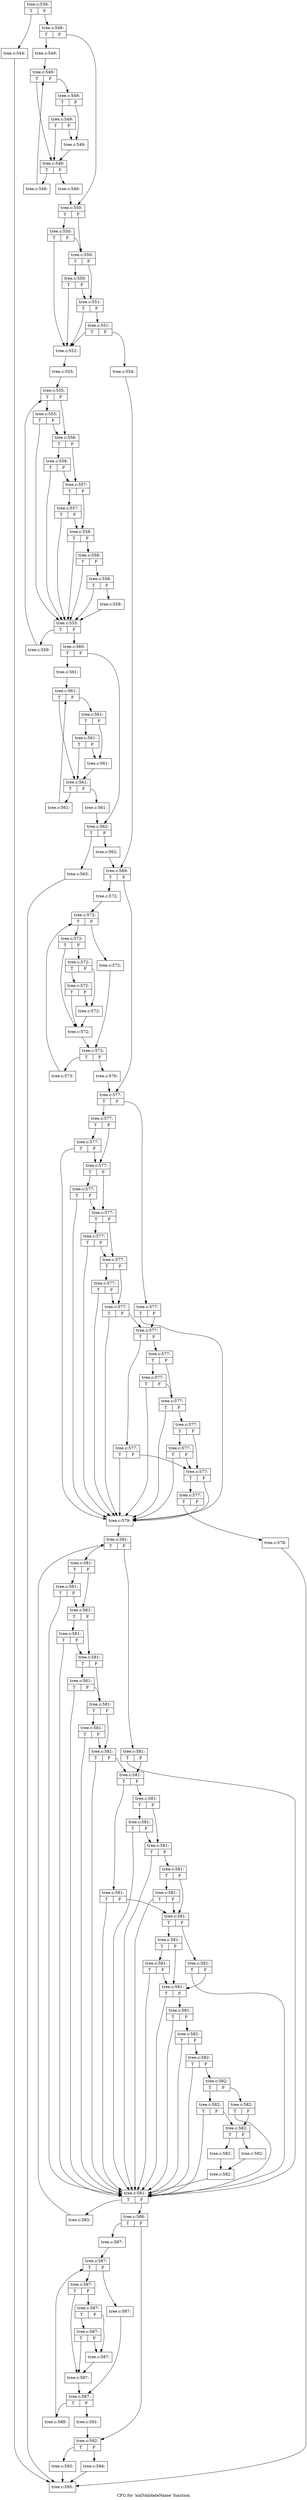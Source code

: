 digraph "CFG for 'xmlValidateName' function" {
	label="CFG for 'xmlValidateName' function";

	Node0x41ed020 [shape=record,label="{tree.c:539:|{<s0>T|<s1>F}}"];
	Node0x41ed020:s0 -> Node0x4212bc0;
	Node0x41ed020:s1 -> Node0x4212c10;
	Node0x4212bc0 [shape=record,label="{tree.c:544:}"];
	Node0x4212bc0 -> Node0x41ed350;
	Node0x4212c10 [shape=record,label="{tree.c:548:|{<s0>T|<s1>F}}"];
	Node0x4212c10:s0 -> Node0x42130d0;
	Node0x4212c10:s1 -> Node0x4213120;
	Node0x42130d0 [shape=record,label="{tree.c:549:}"];
	Node0x42130d0 -> Node0x4213340;
	Node0x4213340 [shape=record,label="{tree.c:549:|{<s0>T|<s1>F}}"];
	Node0x4213340:s0 -> Node0x42135e0;
	Node0x4213340:s1 -> Node0x4213680;
	Node0x4213680 [shape=record,label="{tree.c:549:|{<s0>T|<s1>F}}"];
	Node0x4213680:s0 -> Node0x42138e0;
	Node0x4213680:s1 -> Node0x4213630;
	Node0x42138e0 [shape=record,label="{tree.c:549:|{<s0>T|<s1>F}}"];
	Node0x42138e0:s0 -> Node0x42135e0;
	Node0x42138e0:s1 -> Node0x4213630;
	Node0x4213630 [shape=record,label="{tree.c:549:}"];
	Node0x4213630 -> Node0x42135e0;
	Node0x42135e0 [shape=record,label="{tree.c:549:|{<s0>T|<s1>F}}"];
	Node0x42135e0:s0 -> Node0x4213d10;
	Node0x42135e0:s1 -> Node0x4213560;
	Node0x4213d10 [shape=record,label="{tree.c:549:}"];
	Node0x4213d10 -> Node0x4213340;
	Node0x4213560 [shape=record,label="{tree.c:549:}"];
	Node0x4213560 -> Node0x4213120;
	Node0x4213120 [shape=record,label="{tree.c:550:|{<s0>T|<s1>F}}"];
	Node0x4213120:s0 -> Node0x42145d0;
	Node0x4213120:s1 -> Node0x4214550;
	Node0x42145d0 [shape=record,label="{tree.c:550:|{<s0>T|<s1>F}}"];
	Node0x42145d0:s0 -> Node0x4214360;
	Node0x42145d0:s1 -> Node0x4214550;
	Node0x4214550 [shape=record,label="{tree.c:550:|{<s0>T|<s1>F}}"];
	Node0x4214550:s0 -> Node0x4214c90;
	Node0x4214550:s1 -> Node0x42144d0;
	Node0x4214c90 [shape=record,label="{tree.c:550:|{<s0>T|<s1>F}}"];
	Node0x4214c90:s0 -> Node0x4214360;
	Node0x4214c90:s1 -> Node0x42144d0;
	Node0x42144d0 [shape=record,label="{tree.c:551:|{<s0>T|<s1>F}}"];
	Node0x42144d0:s0 -> Node0x4214360;
	Node0x42144d0:s1 -> Node0x4214450;
	Node0x4214450 [shape=record,label="{tree.c:551:|{<s0>T|<s1>F}}"];
	Node0x4214450:s0 -> Node0x4214360;
	Node0x4214450:s1 -> Node0x4214400;
	Node0x4214360 [shape=record,label="{tree.c:552:}"];
	Node0x4214360 -> Node0x42143b0;
	Node0x4214400 [shape=record,label="{tree.c:554:}"];
	Node0x4214400 -> Node0x42162e0;
	Node0x42143b0 [shape=record,label="{tree.c:555:}"];
	Node0x42143b0 -> Node0x4216420;
	Node0x4216420 [shape=record,label="{tree.c:555:|{<s0>T|<s1>F}}"];
	Node0x4216420:s0 -> Node0x42169e0;
	Node0x4216420:s1 -> Node0x4216960;
	Node0x42169e0 [shape=record,label="{tree.c:555:|{<s0>T|<s1>F}}"];
	Node0x42169e0:s0 -> Node0x42166c0;
	Node0x42169e0:s1 -> Node0x4216960;
	Node0x4216960 [shape=record,label="{tree.c:556:|{<s0>T|<s1>F}}"];
	Node0x4216960:s0 -> Node0x4216fa0;
	Node0x4216960:s1 -> Node0x42168e0;
	Node0x4216fa0 [shape=record,label="{tree.c:556:|{<s0>T|<s1>F}}"];
	Node0x4216fa0:s0 -> Node0x42166c0;
	Node0x4216fa0:s1 -> Node0x42168e0;
	Node0x42168e0 [shape=record,label="{tree.c:557:|{<s0>T|<s1>F}}"];
	Node0x42168e0:s0 -> Node0x4217600;
	Node0x42168e0:s1 -> Node0x4216860;
	Node0x4217600 [shape=record,label="{tree.c:557:|{<s0>T|<s1>F}}"];
	Node0x4217600:s0 -> Node0x42166c0;
	Node0x4217600:s1 -> Node0x4216860;
	Node0x4216860 [shape=record,label="{tree.c:558:|{<s0>T|<s1>F}}"];
	Node0x4216860:s0 -> Node0x42166c0;
	Node0x4216860:s1 -> Node0x42167e0;
	Node0x42167e0 [shape=record,label="{tree.c:558:|{<s0>T|<s1>F}}"];
	Node0x42167e0:s0 -> Node0x42166c0;
	Node0x42167e0:s1 -> Node0x4216760;
	Node0x4216760 [shape=record,label="{tree.c:558:|{<s0>T|<s1>F}}"];
	Node0x4216760:s0 -> Node0x42166c0;
	Node0x4216760:s1 -> Node0x4216710;
	Node0x4216710 [shape=record,label="{tree.c:558:}"];
	Node0x4216710 -> Node0x42166c0;
	Node0x42166c0 [shape=record,label="{tree.c:555:|{<s0>T|<s1>F}}"];
	Node0x42166c0:s0 -> Node0x4218530;
	Node0x42166c0:s1 -> Node0x4216640;
	Node0x4218530 [shape=record,label="{tree.c:559:}"];
	Node0x4218530 -> Node0x4216420;
	Node0x4216640 [shape=record,label="{tree.c:560:|{<s0>T|<s1>F}}"];
	Node0x4216640:s0 -> Node0x4218d50;
	Node0x4216640:s1 -> Node0x4218da0;
	Node0x4218d50 [shape=record,label="{tree.c:561:}"];
	Node0x4218d50 -> Node0x4218fc0;
	Node0x4218fc0 [shape=record,label="{tree.c:561:|{<s0>T|<s1>F}}"];
	Node0x4218fc0:s0 -> Node0x4219260;
	Node0x4218fc0:s1 -> Node0x4219300;
	Node0x4219300 [shape=record,label="{tree.c:561:|{<s0>T|<s1>F}}"];
	Node0x4219300:s0 -> Node0x4219560;
	Node0x4219300:s1 -> Node0x42192b0;
	Node0x4219560 [shape=record,label="{tree.c:561:|{<s0>T|<s1>F}}"];
	Node0x4219560:s0 -> Node0x4219260;
	Node0x4219560:s1 -> Node0x42192b0;
	Node0x42192b0 [shape=record,label="{tree.c:561:}"];
	Node0x42192b0 -> Node0x4219260;
	Node0x4219260 [shape=record,label="{tree.c:561:|{<s0>T|<s1>F}}"];
	Node0x4219260:s0 -> Node0x4219990;
	Node0x4219260:s1 -> Node0x42191e0;
	Node0x4219990 [shape=record,label="{tree.c:561:}"];
	Node0x4219990 -> Node0x4218fc0;
	Node0x42191e0 [shape=record,label="{tree.c:561:}"];
	Node0x42191e0 -> Node0x4218da0;
	Node0x4218da0 [shape=record,label="{tree.c:562:|{<s0>T|<s1>F}}"];
	Node0x4218da0:s0 -> Node0x4219f70;
	Node0x4218da0:s1 -> Node0x4219fc0;
	Node0x4219f70 [shape=record,label="{tree.c:563:}"];
	Node0x4219f70 -> Node0x41ed350;
	Node0x4219fc0 [shape=record,label="{tree.c:562:}"];
	Node0x4219fc0 -> Node0x42162e0;
	Node0x42162e0 [shape=record,label="{tree.c:569:|{<s0>T|<s1>F}}"];
	Node0x42162e0:s0 -> Node0x421a940;
	Node0x42162e0:s1 -> Node0x421a990;
	Node0x421a940 [shape=record,label="{tree.c:572:}"];
	Node0x421a940 -> Node0x421ac20;
	Node0x421ac20 [shape=record,label="{tree.c:572:|{<s0>T|<s1>F}}"];
	Node0x421ac20:s0 -> Node0x421aec0;
	Node0x421ac20:s1 -> Node0x421af10;
	Node0x421aec0 [shape=record,label="{tree.c:572:|{<s0>T|<s1>F}}"];
	Node0x421aec0:s0 -> Node0x421b100;
	Node0x421aec0:s1 -> Node0x421b1a0;
	Node0x421b1a0 [shape=record,label="{tree.c:572:|{<s0>T|<s1>F}}"];
	Node0x421b1a0:s0 -> Node0x421b2e0;
	Node0x421b1a0:s1 -> Node0x421b150;
	Node0x421b2e0 [shape=record,label="{tree.c:572:|{<s0>T|<s1>F}}"];
	Node0x421b2e0:s0 -> Node0x421b100;
	Node0x421b2e0:s1 -> Node0x421b150;
	Node0x421b150 [shape=record,label="{tree.c:572:}"];
	Node0x421b150 -> Node0x421b100;
	Node0x421b100 [shape=record,label="{tree.c:572:}"];
	Node0x421b100 -> Node0x421af60;
	Node0x421af10 [shape=record,label="{tree.c:572:}"];
	Node0x421af10 -> Node0x421af60;
	Node0x421af60 [shape=record,label="{tree.c:572:|{<s0>T|<s1>F}}"];
	Node0x421af60:s0 -> Node0x421ba10;
	Node0x421af60:s1 -> Node0x421ae40;
	Node0x421ba10 [shape=record,label="{tree.c:573:}"];
	Node0x421ba10 -> Node0x421ac20;
	Node0x421ae40 [shape=record,label="{tree.c:576:}"];
	Node0x421ae40 -> Node0x421a990;
	Node0x421a990 [shape=record,label="{tree.c:577:|{<s0>T|<s1>F}}"];
	Node0x421a990:s0 -> Node0x421c460;
	Node0x421a990:s1 -> Node0x421c4b0;
	Node0x421c460 [shape=record,label="{tree.c:577:|{<s0>T|<s1>F}}"];
	Node0x421c460:s0 -> Node0x421c810;
	Node0x421c460:s1 -> Node0x421c7c0;
	Node0x421c810 [shape=record,label="{tree.c:577:|{<s0>T|<s1>F}}"];
	Node0x421c810:s0 -> Node0x421c290;
	Node0x421c810:s1 -> Node0x421c7c0;
	Node0x421c7c0 [shape=record,label="{tree.c:577:|{<s0>T|<s1>F}}"];
	Node0x421c7c0:s0 -> Node0x421cb40;
	Node0x421c7c0:s1 -> Node0x421c770;
	Node0x421cb40 [shape=record,label="{tree.c:577:|{<s0>T|<s1>F}}"];
	Node0x421cb40:s0 -> Node0x421c290;
	Node0x421cb40:s1 -> Node0x421c770;
	Node0x421c770 [shape=record,label="{tree.c:577:|{<s0>T|<s1>F}}"];
	Node0x421c770:s0 -> Node0x421ce70;
	Node0x421c770:s1 -> Node0x421c720;
	Node0x421ce70 [shape=record,label="{tree.c:577:|{<s0>T|<s1>F}}"];
	Node0x421ce70:s0 -> Node0x421c290;
	Node0x421ce70:s1 -> Node0x421c720;
	Node0x421c720 [shape=record,label="{tree.c:577:|{<s0>T|<s1>F}}"];
	Node0x421c720:s0 -> Node0x421d1a0;
	Node0x421c720:s1 -> Node0x421c6d0;
	Node0x421d1a0 [shape=record,label="{tree.c:577:|{<s0>T|<s1>F}}"];
	Node0x421d1a0:s0 -> Node0x421c290;
	Node0x421d1a0:s1 -> Node0x421c6d0;
	Node0x421c6d0 [shape=record,label="{tree.c:577:|{<s0>T|<s1>F}}"];
	Node0x421c6d0:s0 -> Node0x421c290;
	Node0x421c6d0:s1 -> Node0x421c3e0;
	Node0x421c4b0 [shape=record,label="{tree.c:577:|{<s0>T|<s1>F}}"];
	Node0x421c4b0:s0 -> Node0x421c290;
	Node0x421c4b0:s1 -> Node0x421c3e0;
	Node0x421c3e0 [shape=record,label="{tree.c:577:|{<s0>T|<s1>F}}"];
	Node0x421c3e0:s0 -> Node0x421d7f0;
	Node0x421c3e0:s1 -> Node0x421d840;
	Node0x421d7f0 [shape=record,label="{tree.c:577:|{<s0>T|<s1>F}}"];
	Node0x421d7f0:s0 -> Node0x421c290;
	Node0x421d7f0:s1 -> Node0x421c360;
	Node0x421d840 [shape=record,label="{tree.c:577:|{<s0>T|<s1>F}}"];
	Node0x421d840:s0 -> Node0x421db90;
	Node0x421d840:s1 -> Node0x421db40;
	Node0x421db90 [shape=record,label="{tree.c:577:|{<s0>T|<s1>F}}"];
	Node0x421db90:s0 -> Node0x421c290;
	Node0x421db90:s1 -> Node0x421db40;
	Node0x421db40 [shape=record,label="{tree.c:577:|{<s0>T|<s1>F}}"];
	Node0x421db40:s0 -> Node0x421c290;
	Node0x421db40:s1 -> Node0x421daf0;
	Node0x421daf0 [shape=record,label="{tree.c:577:|{<s0>T|<s1>F}}"];
	Node0x421daf0:s0 -> Node0x421e030;
	Node0x421daf0:s1 -> Node0x421c360;
	Node0x421e030 [shape=record,label="{tree.c:577:|{<s0>T|<s1>F}}"];
	Node0x421e030:s0 -> Node0x421c290;
	Node0x421e030:s1 -> Node0x421c360;
	Node0x421c360 [shape=record,label="{tree.c:577:|{<s0>T|<s1>F}}"];
	Node0x421c360:s0 -> Node0x421c2e0;
	Node0x421c360:s1 -> Node0x421c290;
	Node0x421c2e0 [shape=record,label="{tree.c:577:|{<s0>T|<s1>F}}"];
	Node0x421c2e0:s0 -> Node0x421c240;
	Node0x421c2e0:s1 -> Node0x421c290;
	Node0x421c240 [shape=record,label="{tree.c:578:}"];
	Node0x421c240 -> Node0x41ed350;
	Node0x421c290 [shape=record,label="{tree.c:579:}"];
	Node0x421c290 -> Node0x421edf0;
	Node0x421edf0 [shape=record,label="{tree.c:581:|{<s0>T|<s1>F}}"];
	Node0x421edf0:s0 -> Node0x421f4b0;
	Node0x421edf0:s1 -> Node0x421f500;
	Node0x421f4b0 [shape=record,label="{tree.c:581:|{<s0>T|<s1>F}}"];
	Node0x421f4b0:s0 -> Node0x421f7e0;
	Node0x421f4b0:s1 -> Node0x421f790;
	Node0x421f7e0 [shape=record,label="{tree.c:581:|{<s0>T|<s1>F}}"];
	Node0x421f7e0:s0 -> Node0x421f090;
	Node0x421f7e0:s1 -> Node0x421f790;
	Node0x421f790 [shape=record,label="{tree.c:581:|{<s0>T|<s1>F}}"];
	Node0x421f790:s0 -> Node0x421fa90;
	Node0x421f790:s1 -> Node0x421f740;
	Node0x421fa90 [shape=record,label="{tree.c:581:|{<s0>T|<s1>F}}"];
	Node0x421fa90:s0 -> Node0x421f090;
	Node0x421fa90:s1 -> Node0x421f740;
	Node0x421f740 [shape=record,label="{tree.c:581:|{<s0>T|<s1>F}}"];
	Node0x421f740:s0 -> Node0x421fdc0;
	Node0x421f740:s1 -> Node0x421f6f0;
	Node0x421fdc0 [shape=record,label="{tree.c:581:|{<s0>T|<s1>F}}"];
	Node0x421fdc0:s0 -> Node0x421f090;
	Node0x421fdc0:s1 -> Node0x421f6f0;
	Node0x421f6f0 [shape=record,label="{tree.c:581:|{<s0>T|<s1>F}}"];
	Node0x421f6f0:s0 -> Node0x42200f0;
	Node0x421f6f0:s1 -> Node0x421f6a0;
	Node0x42200f0 [shape=record,label="{tree.c:581:|{<s0>T|<s1>F}}"];
	Node0x42200f0:s0 -> Node0x421f090;
	Node0x42200f0:s1 -> Node0x421f6a0;
	Node0x421f6a0 [shape=record,label="{tree.c:581:|{<s0>T|<s1>F}}"];
	Node0x421f6a0:s0 -> Node0x421f090;
	Node0x421f6a0:s1 -> Node0x421f430;
	Node0x421f500 [shape=record,label="{tree.c:581:|{<s0>T|<s1>F}}"];
	Node0x421f500:s0 -> Node0x421f090;
	Node0x421f500:s1 -> Node0x421f430;
	Node0x421f430 [shape=record,label="{tree.c:581:|{<s0>T|<s1>F}}"];
	Node0x421f430:s0 -> Node0x4220740;
	Node0x421f430:s1 -> Node0x4220790;
	Node0x4220740 [shape=record,label="{tree.c:581:|{<s0>T|<s1>F}}"];
	Node0x4220740:s0 -> Node0x421f090;
	Node0x4220740:s1 -> Node0x421f3b0;
	Node0x4220790 [shape=record,label="{tree.c:581:|{<s0>T|<s1>F}}"];
	Node0x4220790:s0 -> Node0x4220ae0;
	Node0x4220790:s1 -> Node0x4220a90;
	Node0x4220ae0 [shape=record,label="{tree.c:581:|{<s0>T|<s1>F}}"];
	Node0x4220ae0:s0 -> Node0x421f090;
	Node0x4220ae0:s1 -> Node0x4220a90;
	Node0x4220a90 [shape=record,label="{tree.c:581:|{<s0>T|<s1>F}}"];
	Node0x4220a90:s0 -> Node0x421f090;
	Node0x4220a90:s1 -> Node0x4220a40;
	Node0x4220a40 [shape=record,label="{tree.c:581:|{<s0>T|<s1>F}}"];
	Node0x4220a40:s0 -> Node0x4220f80;
	Node0x4220a40:s1 -> Node0x421f3b0;
	Node0x4220f80 [shape=record,label="{tree.c:581:|{<s0>T|<s1>F}}"];
	Node0x4220f80:s0 -> Node0x421f090;
	Node0x4220f80:s1 -> Node0x421f3b0;
	Node0x421f3b0 [shape=record,label="{tree.c:581:|{<s0>T|<s1>F}}"];
	Node0x421f3b0:s0 -> Node0x42212b0;
	Node0x421f3b0:s1 -> Node0x4221300;
	Node0x42212b0 [shape=record,label="{tree.c:581:|{<s0>T|<s1>F}}"];
	Node0x42212b0:s0 -> Node0x42214f0;
	Node0x42212b0:s1 -> Node0x421f330;
	Node0x42214f0 [shape=record,label="{tree.c:581:|{<s0>T|<s1>F}}"];
	Node0x42214f0:s0 -> Node0x421f090;
	Node0x42214f0:s1 -> Node0x421f330;
	Node0x4221300 [shape=record,label="{tree.c:581:|{<s0>T|<s1>F}}"];
	Node0x4221300:s0 -> Node0x421f090;
	Node0x4221300:s1 -> Node0x421f330;
	Node0x421f330 [shape=record,label="{tree.c:581:|{<s0>T|<s1>F}}"];
	Node0x421f330:s0 -> Node0x421f090;
	Node0x421f330:s1 -> Node0x421f2b0;
	Node0x421f2b0 [shape=record,label="{tree.c:581:|{<s0>T|<s1>F}}"];
	Node0x421f2b0:s0 -> Node0x421f090;
	Node0x421f2b0:s1 -> Node0x421f230;
	Node0x421f230 [shape=record,label="{tree.c:582:|{<s0>T|<s1>F}}"];
	Node0x421f230:s0 -> Node0x421f090;
	Node0x421f230:s1 -> Node0x421f1b0;
	Node0x421f1b0 [shape=record,label="{tree.c:582:|{<s0>T|<s1>F}}"];
	Node0x421f1b0:s0 -> Node0x421f090;
	Node0x421f1b0:s1 -> Node0x421f130;
	Node0x421f130 [shape=record,label="{tree.c:582:|{<s0>T|<s1>F}}"];
	Node0x421f130:s0 -> Node0x4222230;
	Node0x421f130:s1 -> Node0x4222280;
	Node0x4222230 [shape=record,label="{tree.c:582:|{<s0>T|<s1>F}}"];
	Node0x4222230:s0 -> Node0x421f090;
	Node0x4222230:s1 -> Node0x421f0e0;
	Node0x4222280 [shape=record,label="{tree.c:582:|{<s0>T|<s1>F}}"];
	Node0x4222280:s0 -> Node0x421f090;
	Node0x4222280:s1 -> Node0x421f0e0;
	Node0x421f0e0 [shape=record,label="{tree.c:582:|{<s0>T|<s1>F}}"];
	Node0x421f0e0:s0 -> Node0x4222710;
	Node0x421f0e0:s1 -> Node0x4222a70;
	Node0x4222710 [shape=record,label="{tree.c:582:}"];
	Node0x4222710 -> Node0x4222ac0;
	Node0x4222a70 [shape=record,label="{tree.c:582:}"];
	Node0x4222a70 -> Node0x4222ac0;
	Node0x4222ac0 [shape=record,label="{tree.c:582:}"];
	Node0x4222ac0 -> Node0x421f090;
	Node0x421f090 [shape=record,label="{tree.c:581:|{<s0>T|<s1>F}}"];
	Node0x421f090:s0 -> Node0x4223170;
	Node0x421f090:s1 -> Node0x421f010;
	Node0x4223170 [shape=record,label="{tree.c:583:}"];
	Node0x4223170 -> Node0x421edf0;
	Node0x421f010 [shape=record,label="{tree.c:586:|{<s0>T|<s1>F}}"];
	Node0x421f010:s0 -> Node0x4223880;
	Node0x421f010:s1 -> Node0x42238d0;
	Node0x4223880 [shape=record,label="{tree.c:587:}"];
	Node0x4223880 -> Node0x4223b60;
	Node0x4223b60 [shape=record,label="{tree.c:587:|{<s0>T|<s1>F}}"];
	Node0x4223b60:s0 -> Node0x4223e00;
	Node0x4223b60:s1 -> Node0x4223e50;
	Node0x4223e00 [shape=record,label="{tree.c:587:|{<s0>T|<s1>F}}"];
	Node0x4223e00:s0 -> Node0x4224040;
	Node0x4223e00:s1 -> Node0x42240e0;
	Node0x42240e0 [shape=record,label="{tree.c:587:|{<s0>T|<s1>F}}"];
	Node0x42240e0:s0 -> Node0x4224220;
	Node0x42240e0:s1 -> Node0x4224090;
	Node0x4224220 [shape=record,label="{tree.c:587:|{<s0>T|<s1>F}}"];
	Node0x4224220:s0 -> Node0x4224040;
	Node0x4224220:s1 -> Node0x4224090;
	Node0x4224090 [shape=record,label="{tree.c:587:}"];
	Node0x4224090 -> Node0x4224040;
	Node0x4224040 [shape=record,label="{tree.c:587:}"];
	Node0x4224040 -> Node0x4223ea0;
	Node0x4223e50 [shape=record,label="{tree.c:587:}"];
	Node0x4223e50 -> Node0x4223ea0;
	Node0x4223ea0 [shape=record,label="{tree.c:587:|{<s0>T|<s1>F}}"];
	Node0x4223ea0:s0 -> Node0x42248e0;
	Node0x4223ea0:s1 -> Node0x4223d80;
	Node0x42248e0 [shape=record,label="{tree.c:588:}"];
	Node0x42248e0 -> Node0x4223b60;
	Node0x4223d80 [shape=record,label="{tree.c:591:}"];
	Node0x4223d80 -> Node0x42238d0;
	Node0x42238d0 [shape=record,label="{tree.c:592:|{<s0>T|<s1>F}}"];
	Node0x42238d0:s0 -> Node0x4225110;
	Node0x42238d0:s1 -> Node0x4225160;
	Node0x4225110 [shape=record,label="{tree.c:593:}"];
	Node0x4225110 -> Node0x41ed350;
	Node0x4225160 [shape=record,label="{tree.c:594:}"];
	Node0x4225160 -> Node0x41ed350;
	Node0x41ed350 [shape=record,label="{tree.c:595:}"];
}
